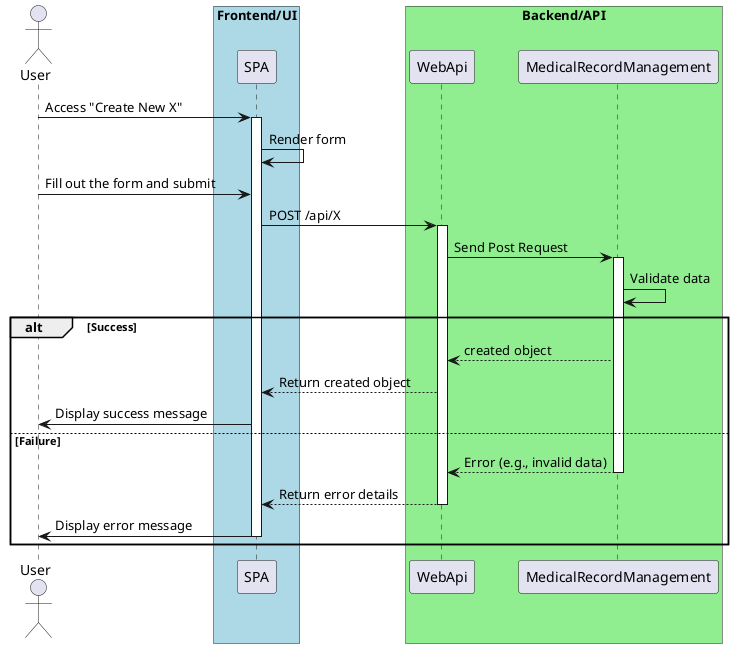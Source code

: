 @startuml
actor User

box "Frontend/UI" #LightBlue
participant "SPA" as Frontend
end box

box "Backend/API" #LightGreen
participant "WebApi" as Backend
participant "MedicalRecordManagement" as MRM
end box

User -> Frontend: Access "Create New X"
activate Frontend
Frontend -> Frontend: Render form

User -> Frontend: Fill out the form and submit
Frontend -> Backend: POST /api/X
activate Backend

Backend -> MRM: Send Post Request

activate MRM

MRM -> MRM: Validate data
alt Success
    MRM --> Backend: created object
    Backend --> Frontend: Return created object
    Frontend -> User: Display success message
else Failure
    MRM --> Backend: Error (e.g., invalid data)
    deactivate MRM
    Backend --> Frontend: Return error details
    deactivate Backend
    Frontend -> User: Display error message
    deactivate Frontend
end

@enduml



